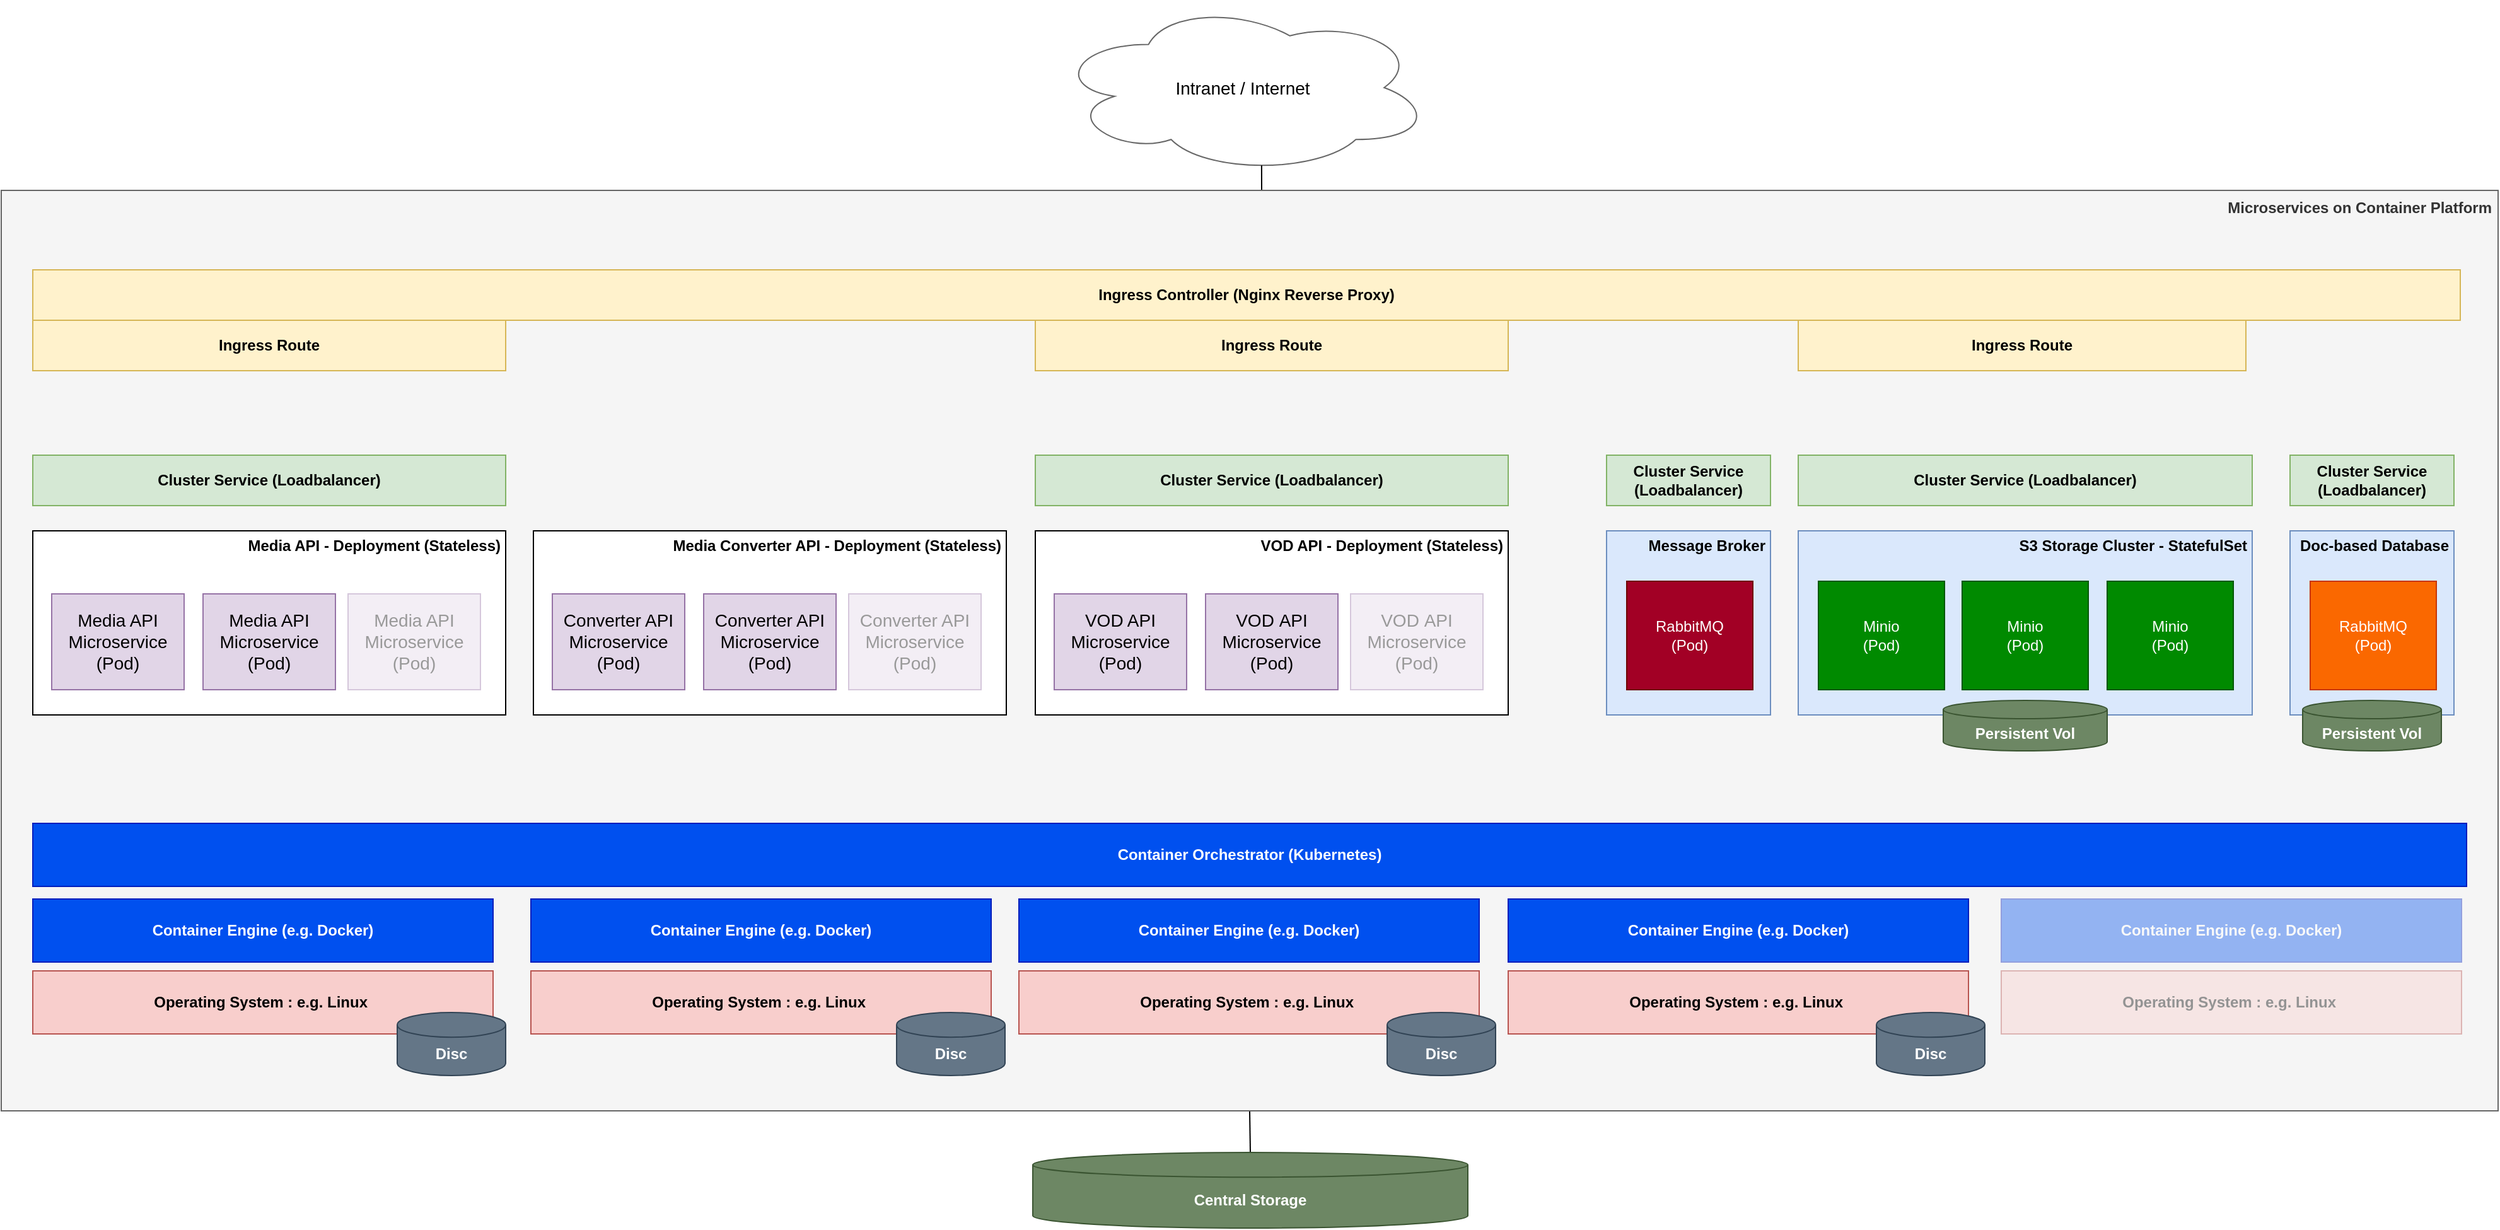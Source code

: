 <mxfile version="20.2.3" type="device"><diagram id="tbhqRjgyyjguSo7D6HIs" name="Seite-1"><mxGraphModel dx="1996" dy="1191" grid="1" gridSize="10" guides="1" tooltips="1" connect="1" arrows="1" fold="1" page="1" pageScale="1" pageWidth="1169" pageHeight="827" math="0" shadow="0"><root><mxCell id="0"/><mxCell id="1" parent="0"/><mxCell id="Fr0dbnks2_9xMpZV4nHR-57" style="edgeStyle=orthogonalEdgeStyle;rounded=0;orthogonalLoop=1;jettySize=auto;html=1;exitX=0.5;exitY=0;exitDx=0;exitDy=0;entryX=0.55;entryY=0.95;entryDx=0;entryDy=0;entryPerimeter=0;fontColor=#000;endArrow=none;endFill=0;" edge="1" parent="1" source="Fr0dbnks2_9xMpZV4nHR-2" target="Fr0dbnks2_9xMpZV4nHR-56"><mxGeometry relative="1" as="geometry"/></mxCell><mxCell id="Fr0dbnks2_9xMpZV4nHR-59" style="edgeStyle=orthogonalEdgeStyle;rounded=0;orthogonalLoop=1;jettySize=auto;html=1;exitX=0.5;exitY=1;exitDx=0;exitDy=0;entryX=0.5;entryY=0;entryDx=0;entryDy=0;entryPerimeter=0;fontColor=#000;endArrow=none;endFill=0;" edge="1" parent="1" source="Fr0dbnks2_9xMpZV4nHR-2" target="Fr0dbnks2_9xMpZV4nHR-21"><mxGeometry relative="1" as="geometry"/></mxCell><mxCell id="Fr0dbnks2_9xMpZV4nHR-2" value="Microservices on Container Platform" style="rounded=0;whiteSpace=wrap;html=1;fillColor=#f5f5f5;fontColor=#333333;strokeColor=#666666;fontStyle=1;align=right;verticalAlign=top;spacingRight=3;" vertex="1" parent="1"><mxGeometry x="80" y="280" width="1980" height="730" as="geometry"/></mxCell><mxCell id="Fr0dbnks2_9xMpZV4nHR-3" value="Container Engine (e.g. Docker)" style="rounded=0;whiteSpace=wrap;html=1;fontSize=12;fillColor=#0050ef;strokeColor=#001DBC;fontStyle=1;fontColor=#ffffff;" vertex="1" parent="1"><mxGeometry x="105" y="842" width="365" height="50" as="geometry"/></mxCell><mxCell id="Fr0dbnks2_9xMpZV4nHR-4" value="Operating System : e.g. Linux&amp;nbsp;" style="rounded=0;whiteSpace=wrap;html=1;fontSize=12;fillColor=#f8cecc;strokeColor=#b85450;fontStyle=1" vertex="1" parent="1"><mxGeometry x="105" y="899" width="365" height="50" as="geometry"/></mxCell><mxCell id="Fr0dbnks2_9xMpZV4nHR-5" value="Container Engine (e.g. Docker)" style="rounded=0;whiteSpace=wrap;html=1;fontSize=12;fillColor=#0050ef;strokeColor=#001DBC;fontStyle=1;fontColor=#ffffff;" vertex="1" parent="1"><mxGeometry x="500" y="842" width="365" height="50" as="geometry"/></mxCell><mxCell id="Fr0dbnks2_9xMpZV4nHR-6" value="Operating System : e.g. Linux&amp;nbsp;" style="rounded=0;whiteSpace=wrap;html=1;fontSize=12;fillColor=#f8cecc;strokeColor=#b85450;fontStyle=1" vertex="1" parent="1"><mxGeometry x="500" y="899" width="365" height="50" as="geometry"/></mxCell><mxCell id="Fr0dbnks2_9xMpZV4nHR-7" value="Container Engine (e.g. Docker)" style="rounded=0;whiteSpace=wrap;html=1;fontSize=12;fillColor=#0050ef;strokeColor=#001DBC;fontStyle=1;fontColor=#ffffff;" vertex="1" parent="1"><mxGeometry x="887" y="842" width="365" height="50" as="geometry"/></mxCell><mxCell id="Fr0dbnks2_9xMpZV4nHR-8" value="Operating System : e.g. Linux&amp;nbsp;" style="rounded=0;whiteSpace=wrap;html=1;fontSize=12;fillColor=#f8cecc;strokeColor=#b85450;fontStyle=1" vertex="1" parent="1"><mxGeometry x="887" y="899" width="365" height="50" as="geometry"/></mxCell><mxCell id="Fr0dbnks2_9xMpZV4nHR-9" value="Container Engine (e.g. Docker)" style="rounded=0;whiteSpace=wrap;html=1;fontSize=12;fillColor=#0050ef;strokeColor=#001DBC;fontStyle=1;fontColor=#ffffff;" vertex="1" parent="1"><mxGeometry x="1666" y="842" width="365" height="50" as="geometry"/></mxCell><mxCell id="Fr0dbnks2_9xMpZV4nHR-10" value="Operating System : e.g. Linux&amp;nbsp;" style="rounded=0;whiteSpace=wrap;html=1;fontSize=12;fillColor=#f8cecc;strokeColor=#b85450;fontStyle=1" vertex="1" parent="1"><mxGeometry x="1666" y="899" width="365" height="50" as="geometry"/></mxCell><mxCell id="Fr0dbnks2_9xMpZV4nHR-11" value="" style="rounded=0;whiteSpace=wrap;html=1;strokeColor=none;opacity=60;fillColor=#f5f5f5;fontColor=#333333;" vertex="1" parent="1"><mxGeometry x="1659" y="837" width="380" height="125" as="geometry"/></mxCell><mxCell id="Fr0dbnks2_9xMpZV4nHR-12" value="Container Orchestrator (Kubernetes)" style="rounded=0;whiteSpace=wrap;html=1;fontSize=12;fillColor=#0050ef;strokeColor=#001DBC;fontStyle=1;fontColor=#ffffff;" vertex="1" parent="1"><mxGeometry x="105" y="782" width="1930" height="50" as="geometry"/></mxCell><mxCell id="Fr0dbnks2_9xMpZV4nHR-13" value="Media API - Deployment (Stateless)" style="rounded=0;whiteSpace=wrap;html=1;verticalAlign=top;align=right;spacingRight=4;spacing=0;fontStyle=1" vertex="1" parent="1"><mxGeometry x="105" y="550" width="375" height="146" as="geometry"/></mxCell><mxCell id="Fr0dbnks2_9xMpZV4nHR-14" value="Media API&lt;br&gt;Microservice&lt;br&gt;(Pod)" style="rounded=0;whiteSpace=wrap;html=1;fontSize=14;fillColor=#e1d5e7;strokeColor=#9673a6;fontStyle=0;" vertex="1" parent="1"><mxGeometry x="120" y="600" width="105" height="76" as="geometry"/></mxCell><mxCell id="Fr0dbnks2_9xMpZV4nHR-15" value="Media API&lt;br&gt;Microservice&lt;br&gt;(Pod)" style="rounded=0;whiteSpace=wrap;html=1;fontSize=14;fillColor=#e1d5e7;strokeColor=#9673a6;fontStyle=0;" vertex="1" parent="1"><mxGeometry x="240" y="600" width="105" height="76" as="geometry"/></mxCell><mxCell id="Fr0dbnks2_9xMpZV4nHR-16" value="Media API&lt;br&gt;Microservice&lt;br&gt;(Pod)" style="rounded=0;whiteSpace=wrap;html=1;fontSize=14;fillColor=#e1d5e7;strokeColor=#9673a6;fontStyle=0;" vertex="1" parent="1"><mxGeometry x="355" y="600" width="105" height="76" as="geometry"/></mxCell><mxCell id="Fr0dbnks2_9xMpZV4nHR-17" value="" style="rounded=0;whiteSpace=wrap;html=1;strokeColor=none;opacity=60;" vertex="1" parent="1"><mxGeometry x="348.5" y="591.5" width="118" height="93" as="geometry"/></mxCell><mxCell id="Fr0dbnks2_9xMpZV4nHR-18" value="Disc" style="shape=cylinder3;whiteSpace=wrap;html=1;boundedLbl=1;backgroundOutline=1;size=9.815;fontSize=12;fillColor=#647687;strokeColor=#314354;fontStyle=1;fontColor=#ffffff;" vertex="1" parent="1"><mxGeometry x="394" y="932" width="86" height="50" as="geometry"/></mxCell><mxCell id="Fr0dbnks2_9xMpZV4nHR-19" value="Disc" style="shape=cylinder3;whiteSpace=wrap;html=1;boundedLbl=1;backgroundOutline=1;size=9.815;fontSize=12;fillColor=#647687;strokeColor=#314354;fontStyle=1;fontColor=#ffffff;" vertex="1" parent="1"><mxGeometry x="790" y="932" width="86" height="50" as="geometry"/></mxCell><mxCell id="Fr0dbnks2_9xMpZV4nHR-20" value="Disc" style="shape=cylinder3;whiteSpace=wrap;html=1;boundedLbl=1;backgroundOutline=1;size=9.815;fontSize=12;fillColor=#647687;strokeColor=#314354;fontStyle=1;fontColor=#ffffff;" vertex="1" parent="1"><mxGeometry x="1179" y="932" width="86" height="50" as="geometry"/></mxCell><mxCell id="Fr0dbnks2_9xMpZV4nHR-21" value="Central Storage" style="shape=cylinder3;whiteSpace=wrap;html=1;boundedLbl=1;backgroundOutline=1;size=9.815;fontSize=12;fillColor=#6d8764;strokeColor=#3A5431;fontStyle=1;fontColor=#ffffff;" vertex="1" parent="1"><mxGeometry x="898" y="1043" width="345" height="60" as="geometry"/></mxCell><mxCell id="Fr0dbnks2_9xMpZV4nHR-23" value="Media Converter API - Deployment (Stateless)" style="rounded=0;whiteSpace=wrap;html=1;verticalAlign=top;align=right;spacingRight=4;spacing=0;fontStyle=1" vertex="1" parent="1"><mxGeometry x="502" y="550" width="375" height="146" as="geometry"/></mxCell><mxCell id="Fr0dbnks2_9xMpZV4nHR-24" value="Converter API&lt;br&gt;Microservice&lt;br&gt;(Pod)" style="rounded=0;whiteSpace=wrap;html=1;fontSize=14;fillColor=#e1d5e7;strokeColor=#9673a6;fontStyle=0;" vertex="1" parent="1"><mxGeometry x="517" y="600" width="105" height="76" as="geometry"/></mxCell><mxCell id="Fr0dbnks2_9xMpZV4nHR-25" value="Converter API&lt;br&gt;Microservice&lt;br&gt;(Pod)" style="rounded=0;whiteSpace=wrap;html=1;fontSize=14;fillColor=#e1d5e7;strokeColor=#9673a6;fontStyle=0;" vertex="1" parent="1"><mxGeometry x="637" y="600" width="105" height="76" as="geometry"/></mxCell><mxCell id="Fr0dbnks2_9xMpZV4nHR-26" value="Converter API&lt;br&gt;Microservice&lt;br&gt;(Pod)" style="rounded=0;whiteSpace=wrap;html=1;fontSize=14;fillColor=#e1d5e7;strokeColor=#9673a6;fontStyle=0;" vertex="1" parent="1"><mxGeometry x="752" y="600" width="105" height="76" as="geometry"/></mxCell><mxCell id="Fr0dbnks2_9xMpZV4nHR-27" value="" style="rounded=0;whiteSpace=wrap;html=1;strokeColor=none;opacity=60;" vertex="1" parent="1"><mxGeometry x="745.5" y="591.5" width="118" height="93" as="geometry"/></mxCell><mxCell id="Fr0dbnks2_9xMpZV4nHR-28" value="VOD API - Deployment (Stateless)" style="rounded=0;whiteSpace=wrap;html=1;verticalAlign=top;align=right;spacingRight=4;spacing=0;fontStyle=1" vertex="1" parent="1"><mxGeometry x="900" y="550" width="375" height="146" as="geometry"/></mxCell><mxCell id="Fr0dbnks2_9xMpZV4nHR-29" value="VOD API&lt;br&gt;Microservice&lt;br&gt;(Pod)" style="rounded=0;whiteSpace=wrap;html=1;fontSize=14;fillColor=#e1d5e7;strokeColor=#9673a6;fontStyle=0;" vertex="1" parent="1"><mxGeometry x="915" y="600" width="105" height="76" as="geometry"/></mxCell><mxCell id="Fr0dbnks2_9xMpZV4nHR-30" value="VOD&amp;nbsp;API&lt;br&gt;Microservice&lt;br&gt;(Pod)" style="rounded=0;whiteSpace=wrap;html=1;fontSize=14;fillColor=#e1d5e7;strokeColor=#9673a6;fontStyle=0;" vertex="1" parent="1"><mxGeometry x="1035" y="600" width="105" height="76" as="geometry"/></mxCell><mxCell id="Fr0dbnks2_9xMpZV4nHR-31" value="VOD&amp;nbsp;API&lt;br&gt;Microservice&lt;br&gt;(Pod)" style="rounded=0;whiteSpace=wrap;html=1;fontSize=14;fillColor=#e1d5e7;strokeColor=#9673a6;fontStyle=0;" vertex="1" parent="1"><mxGeometry x="1150" y="600" width="105" height="76" as="geometry"/></mxCell><mxCell id="Fr0dbnks2_9xMpZV4nHR-32" value="" style="rounded=0;whiteSpace=wrap;html=1;strokeColor=none;opacity=60;" vertex="1" parent="1"><mxGeometry x="1143.5" y="591.5" width="118" height="93" as="geometry"/></mxCell><mxCell id="Fr0dbnks2_9xMpZV4nHR-33" value="Cluster Service (Loadbalancer)" style="rounded=0;whiteSpace=wrap;html=1;fontSize=12;fillColor=#d5e8d4;strokeColor=#82b366;fontStyle=1" vertex="1" parent="1"><mxGeometry x="105" y="490" width="375" height="40" as="geometry"/></mxCell><mxCell id="Fr0dbnks2_9xMpZV4nHR-34" value="Cluster Service (Loadbalancer)" style="rounded=0;whiteSpace=wrap;html=1;fontSize=12;fillColor=#d5e8d4;strokeColor=#82b366;fontStyle=1" vertex="1" parent="1"><mxGeometry x="900" y="490" width="375" height="40" as="geometry"/></mxCell><mxCell id="Fr0dbnks2_9xMpZV4nHR-35" value="Message Broker" style="rounded=0;whiteSpace=wrap;html=1;verticalAlign=top;align=right;spacingRight=4;fillColor=#dae8fc;strokeColor=#6c8ebf;spacing=0;fontStyle=1" vertex="1" parent="1"><mxGeometry x="1353" y="550" width="130" height="146" as="geometry"/></mxCell><mxCell id="Fr0dbnks2_9xMpZV4nHR-36" value="RabbitMQ&lt;br&gt;(Pod)" style="rounded=0;whiteSpace=wrap;html=1;fillColor=#a20025;strokeColor=#6F0000;fontColor=#ffffff;" vertex="1" parent="1"><mxGeometry x="1369" y="590" width="100" height="86" as="geometry"/></mxCell><mxCell id="Fr0dbnks2_9xMpZV4nHR-37" value="S3 Storage Cluster - StatefulSet" style="rounded=0;whiteSpace=wrap;html=1;verticalAlign=top;align=right;spacingRight=4;fillColor=#dae8fc;strokeColor=#6c8ebf;spacing=0;fontStyle=1" vertex="1" parent="1"><mxGeometry x="1505" y="550" width="360" height="146" as="geometry"/></mxCell><mxCell id="Fr0dbnks2_9xMpZV4nHR-38" value="Minio&lt;br&gt;(Pod)" style="rounded=0;whiteSpace=wrap;html=1;fillColor=#008a00;strokeColor=#005700;fontColor=#ffffff;" vertex="1" parent="1"><mxGeometry x="1521" y="590" width="100" height="86" as="geometry"/></mxCell><mxCell id="Fr0dbnks2_9xMpZV4nHR-39" value="Minio&lt;br&gt;(Pod)" style="rounded=0;whiteSpace=wrap;html=1;fillColor=#008a00;strokeColor=#005700;fontColor=#ffffff;" vertex="1" parent="1"><mxGeometry x="1635" y="590" width="100" height="86" as="geometry"/></mxCell><mxCell id="Fr0dbnks2_9xMpZV4nHR-40" value="Minio&lt;br&gt;(Pod)" style="rounded=0;whiteSpace=wrap;html=1;fillColor=#008a00;strokeColor=#005700;fontColor=#ffffff;" vertex="1" parent="1"><mxGeometry x="1750" y="590" width="100" height="86" as="geometry"/></mxCell><mxCell id="Fr0dbnks2_9xMpZV4nHR-22" value="Persistent Vol" style="shape=cylinder3;whiteSpace=wrap;html=1;boundedLbl=1;backgroundOutline=1;size=7.248;fontSize=12;fillColor=#6d8764;strokeColor=#3A5431;fontStyle=1;fontColor=#ffffff;" vertex="1" parent="1"><mxGeometry x="1620" y="684.5" width="130" height="40" as="geometry"/></mxCell><mxCell id="Fr0dbnks2_9xMpZV4nHR-41" value="Doc-based Database" style="rounded=0;whiteSpace=wrap;html=1;verticalAlign=top;align=right;spacingRight=4;fillColor=#dae8fc;strokeColor=#6c8ebf;spacing=0;fontStyle=1" vertex="1" parent="1"><mxGeometry x="1895" y="550" width="130" height="146" as="geometry"/></mxCell><mxCell id="Fr0dbnks2_9xMpZV4nHR-42" value="RabbitMQ&lt;br&gt;(Pod)" style="rounded=0;whiteSpace=wrap;html=1;fillColor=#fa6800;strokeColor=#C73500;fontColor=#FFFFFF;" vertex="1" parent="1"><mxGeometry x="1911" y="590" width="100" height="86" as="geometry"/></mxCell><mxCell id="Fr0dbnks2_9xMpZV4nHR-43" value="Persistent Vol" style="shape=cylinder3;whiteSpace=wrap;html=1;boundedLbl=1;backgroundOutline=1;size=7.248;fontSize=12;fillColor=#6d8764;strokeColor=#3A5431;fontStyle=1;fontColor=#ffffff;" vertex="1" parent="1"><mxGeometry x="1905" y="684.5" width="110" height="40" as="geometry"/></mxCell><mxCell id="Fr0dbnks2_9xMpZV4nHR-44" value="Cluster Service (Loadbalancer)" style="rounded=0;whiteSpace=wrap;html=1;fontSize=12;fillColor=#d5e8d4;strokeColor=#82b366;fontStyle=1" vertex="1" parent="1"><mxGeometry x="1353" y="490" width="130" height="40" as="geometry"/></mxCell><mxCell id="Fr0dbnks2_9xMpZV4nHR-45" value="Cluster Service (Loadbalancer)" style="rounded=0;whiteSpace=wrap;html=1;fontSize=12;fillColor=#d5e8d4;strokeColor=#82b366;fontStyle=1" vertex="1" parent="1"><mxGeometry x="1505" y="490" width="360" height="40" as="geometry"/></mxCell><mxCell id="Fr0dbnks2_9xMpZV4nHR-47" value="Cluster Service (Loadbalancer)" style="rounded=0;whiteSpace=wrap;html=1;fontSize=12;fillColor=#d5e8d4;strokeColor=#82b366;fontStyle=1" vertex="1" parent="1"><mxGeometry x="1895" y="490" width="130" height="40" as="geometry"/></mxCell><mxCell id="Fr0dbnks2_9xMpZV4nHR-49" value="Container Engine (e.g. Docker)" style="rounded=0;whiteSpace=wrap;html=1;fontSize=12;fillColor=#0050ef;strokeColor=#001DBC;fontStyle=1;fontColor=#ffffff;" vertex="1" parent="1"><mxGeometry x="1275" y="842" width="365" height="50" as="geometry"/></mxCell><mxCell id="Fr0dbnks2_9xMpZV4nHR-50" value="Operating System : e.g. Linux&amp;nbsp;" style="rounded=0;whiteSpace=wrap;html=1;fontSize=12;fillColor=#f8cecc;strokeColor=#b85450;fontStyle=1" vertex="1" parent="1"><mxGeometry x="1275" y="899" width="365" height="50" as="geometry"/></mxCell><mxCell id="Fr0dbnks2_9xMpZV4nHR-51" value="Disc" style="shape=cylinder3;whiteSpace=wrap;html=1;boundedLbl=1;backgroundOutline=1;size=9.815;fontSize=12;fillColor=#647687;strokeColor=#314354;fontStyle=1;fontColor=#ffffff;" vertex="1" parent="1"><mxGeometry x="1567" y="932" width="86" height="50" as="geometry"/></mxCell><mxCell id="Fr0dbnks2_9xMpZV4nHR-52" value="Ingress Route" style="rounded=0;whiteSpace=wrap;html=1;fontSize=12;fillColor=#fff2cc;strokeColor=#d6b656;fontStyle=1" vertex="1" parent="1"><mxGeometry x="105" y="383" width="375" height="40" as="geometry"/></mxCell><mxCell id="Fr0dbnks2_9xMpZV4nHR-53" value="Ingress Route" style="rounded=0;whiteSpace=wrap;html=1;fontSize=12;fillColor=#fff2cc;strokeColor=#d6b656;fontStyle=1" vertex="1" parent="1"><mxGeometry x="900" y="383" width="375" height="40" as="geometry"/></mxCell><mxCell id="Fr0dbnks2_9xMpZV4nHR-54" value="Ingress Route" style="rounded=0;whiteSpace=wrap;html=1;fontSize=12;fillColor=#fff2cc;strokeColor=#d6b656;fontStyle=1" vertex="1" parent="1"><mxGeometry x="1505" y="383" width="355" height="40" as="geometry"/></mxCell><mxCell id="Fr0dbnks2_9xMpZV4nHR-55" value="Ingress Controller (Nginx Reverse Proxy)" style="rounded=0;whiteSpace=wrap;html=1;fontSize=12;fillColor=#fff2cc;strokeColor=#d6b656;fontStyle=1" vertex="1" parent="1"><mxGeometry x="105" y="343" width="1925" height="40" as="geometry"/></mxCell><mxCell id="Fr0dbnks2_9xMpZV4nHR-56" value="Intranet / Internet" style="ellipse;shape=cloud;whiteSpace=wrap;html=1;fontColor=#000;opacity=60;fontSize=14;" vertex="1" parent="1"><mxGeometry x="915" y="130" width="299" height="137" as="geometry"/></mxCell></root></mxGraphModel></diagram></mxfile>
